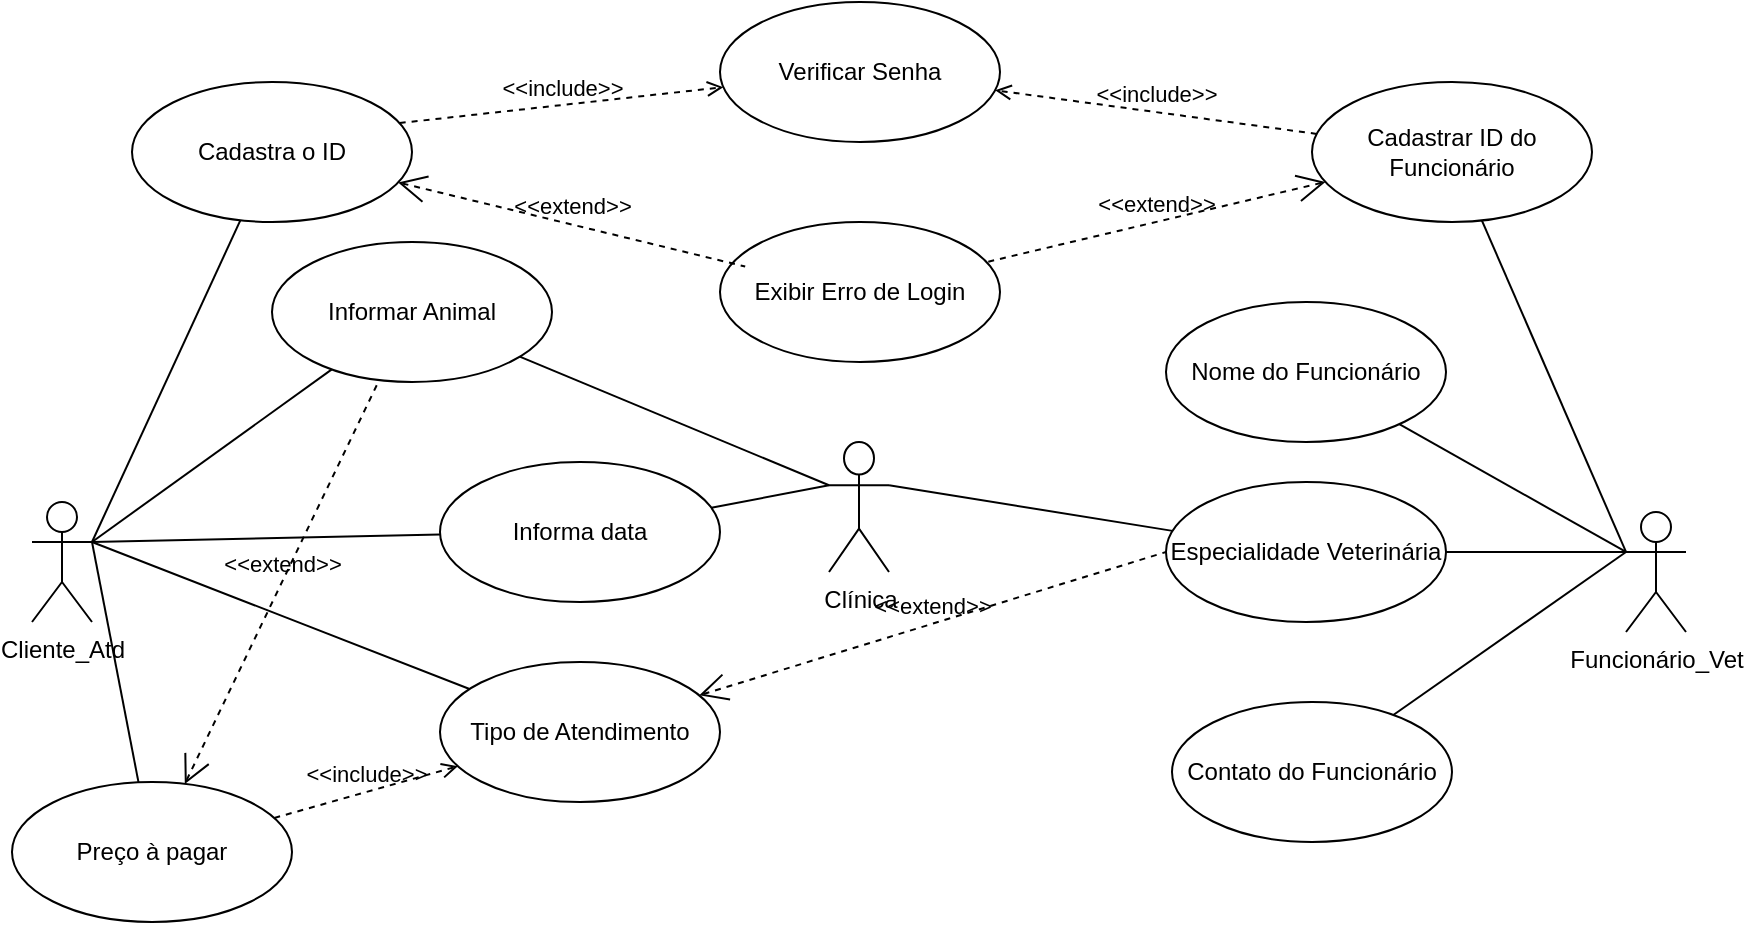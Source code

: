 <mxfile version="24.9.0">
  <diagram name="Página-1" id="lax2TqSj_1OO8DwIX88_">
    <mxGraphModel dx="2227" dy="1910" grid="1" gridSize="10" guides="1" tooltips="1" connect="1" arrows="1" fold="1" page="1" pageScale="1" pageWidth="827" pageHeight="1169" math="0" shadow="0">
      <root>
        <mxCell id="0" />
        <mxCell id="1" parent="0" />
        <mxCell id="YvFbRYoNOdCVoG-_Of37-11" style="rounded=0;orthogonalLoop=1;jettySize=auto;html=1;exitX=1;exitY=0.333;exitDx=0;exitDy=0;exitPerimeter=0;endArrow=none;endFill=0;" edge="1" parent="1" source="YvFbRYoNOdCVoG-_Of37-1" target="YvFbRYoNOdCVoG-_Of37-2">
          <mxGeometry relative="1" as="geometry" />
        </mxCell>
        <mxCell id="YvFbRYoNOdCVoG-_Of37-12" style="rounded=0;orthogonalLoop=1;jettySize=auto;html=1;exitX=1;exitY=0.333;exitDx=0;exitDy=0;exitPerimeter=0;endArrow=none;endFill=0;" edge="1" parent="1" source="YvFbRYoNOdCVoG-_Of37-1" target="YvFbRYoNOdCVoG-_Of37-6">
          <mxGeometry relative="1" as="geometry" />
        </mxCell>
        <mxCell id="YvFbRYoNOdCVoG-_Of37-13" style="rounded=0;orthogonalLoop=1;jettySize=auto;html=1;exitX=1;exitY=0.333;exitDx=0;exitDy=0;exitPerimeter=0;endArrow=none;endFill=0;" edge="1" parent="1" source="YvFbRYoNOdCVoG-_Of37-1" target="YvFbRYoNOdCVoG-_Of37-7">
          <mxGeometry relative="1" as="geometry" />
        </mxCell>
        <mxCell id="YvFbRYoNOdCVoG-_Of37-14" style="rounded=0;orthogonalLoop=1;jettySize=auto;html=1;exitX=1;exitY=0.333;exitDx=0;exitDy=0;exitPerimeter=0;endArrow=none;endFill=0;" edge="1" parent="1" source="YvFbRYoNOdCVoG-_Of37-1" target="YvFbRYoNOdCVoG-_Of37-8">
          <mxGeometry relative="1" as="geometry" />
        </mxCell>
        <mxCell id="YvFbRYoNOdCVoG-_Of37-16" style="rounded=0;orthogonalLoop=1;jettySize=auto;html=1;exitX=1;exitY=0.333;exitDx=0;exitDy=0;exitPerimeter=0;endArrow=none;endFill=0;" edge="1" parent="1" source="YvFbRYoNOdCVoG-_Of37-1" target="YvFbRYoNOdCVoG-_Of37-15">
          <mxGeometry relative="1" as="geometry" />
        </mxCell>
        <mxCell id="YvFbRYoNOdCVoG-_Of37-1" value="Cliente_Atd&lt;div&gt;&lt;br&gt;&lt;/div&gt;" style="shape=umlActor;html=1;verticalLabelPosition=bottom;verticalAlign=top;align=center;" vertex="1" parent="1">
          <mxGeometry y="230" width="30" height="60" as="geometry" />
        </mxCell>
        <mxCell id="YvFbRYoNOdCVoG-_Of37-2" value="Cadastra o ID" style="ellipse;whiteSpace=wrap;html=1;" vertex="1" parent="1">
          <mxGeometry x="50" y="20" width="140" height="70" as="geometry" />
        </mxCell>
        <mxCell id="YvFbRYoNOdCVoG-_Of37-19" style="rounded=0;orthogonalLoop=1;jettySize=auto;html=1;exitX=0;exitY=0.333;exitDx=0;exitDy=0;exitPerimeter=0;endArrow=none;endFill=0;" edge="1" parent="1" source="YvFbRYoNOdCVoG-_Of37-4" target="YvFbRYoNOdCVoG-_Of37-5">
          <mxGeometry relative="1" as="geometry" />
        </mxCell>
        <mxCell id="YvFbRYoNOdCVoG-_Of37-20" style="rounded=0;orthogonalLoop=1;jettySize=auto;html=1;exitX=0;exitY=0.333;exitDx=0;exitDy=0;exitPerimeter=0;endArrow=none;endFill=0;" edge="1" parent="1" source="YvFbRYoNOdCVoG-_Of37-4" target="YvFbRYoNOdCVoG-_Of37-9">
          <mxGeometry relative="1" as="geometry" />
        </mxCell>
        <mxCell id="YvFbRYoNOdCVoG-_Of37-21" style="rounded=0;orthogonalLoop=1;jettySize=auto;html=1;exitX=0;exitY=0.333;exitDx=0;exitDy=0;exitPerimeter=0;endArrow=none;endFill=0;" edge="1" parent="1" source="YvFbRYoNOdCVoG-_Of37-4" target="YvFbRYoNOdCVoG-_Of37-10">
          <mxGeometry relative="1" as="geometry" />
        </mxCell>
        <mxCell id="YvFbRYoNOdCVoG-_Of37-22" style="rounded=0;orthogonalLoop=1;jettySize=auto;html=1;exitX=0;exitY=0.333;exitDx=0;exitDy=0;exitPerimeter=0;endArrow=none;endFill=0;" edge="1" parent="1" source="YvFbRYoNOdCVoG-_Of37-4" target="YvFbRYoNOdCVoG-_Of37-17">
          <mxGeometry relative="1" as="geometry" />
        </mxCell>
        <mxCell id="YvFbRYoNOdCVoG-_Of37-4" value="Funcionário_Vet&lt;div&gt;&lt;br&gt;&lt;/div&gt;" style="shape=umlActor;html=1;verticalLabelPosition=bottom;verticalAlign=top;align=center;" vertex="1" parent="1">
          <mxGeometry x="797" y="235" width="30" height="60" as="geometry" />
        </mxCell>
        <mxCell id="YvFbRYoNOdCVoG-_Of37-5" value="Cadastrar ID do Funcionário" style="ellipse;whiteSpace=wrap;html=1;" vertex="1" parent="1">
          <mxGeometry x="640" y="20" width="140" height="70" as="geometry" />
        </mxCell>
        <mxCell id="YvFbRYoNOdCVoG-_Of37-6" value="Informar Animal" style="ellipse;whiteSpace=wrap;html=1;" vertex="1" parent="1">
          <mxGeometry x="120" y="100" width="140" height="70" as="geometry" />
        </mxCell>
        <mxCell id="YvFbRYoNOdCVoG-_Of37-7" value="Informa data" style="ellipse;whiteSpace=wrap;html=1;" vertex="1" parent="1">
          <mxGeometry x="204" y="210" width="140" height="70" as="geometry" />
        </mxCell>
        <mxCell id="YvFbRYoNOdCVoG-_Of37-8" value="Tipo de A&lt;span style=&quot;background-color: initial;&quot;&gt;tendimento&lt;/span&gt;" style="ellipse;whiteSpace=wrap;html=1;" vertex="1" parent="1">
          <mxGeometry x="204" y="310" width="140" height="70" as="geometry" />
        </mxCell>
        <mxCell id="YvFbRYoNOdCVoG-_Of37-9" value="Nome do Funcionário" style="ellipse;whiteSpace=wrap;html=1;" vertex="1" parent="1">
          <mxGeometry x="567" y="130" width="140" height="70" as="geometry" />
        </mxCell>
        <mxCell id="YvFbRYoNOdCVoG-_Of37-10" value="Especialidade Veterinária" style="ellipse;whiteSpace=wrap;html=1;" vertex="1" parent="1">
          <mxGeometry x="567" y="220" width="140" height="70" as="geometry" />
        </mxCell>
        <mxCell id="YvFbRYoNOdCVoG-_Of37-15" value="Preço à pagar" style="ellipse;whiteSpace=wrap;html=1;" vertex="1" parent="1">
          <mxGeometry x="-10" y="370" width="140" height="70" as="geometry" />
        </mxCell>
        <mxCell id="YvFbRYoNOdCVoG-_Of37-17" value="Contato do Funcionário" style="ellipse;whiteSpace=wrap;html=1;" vertex="1" parent="1">
          <mxGeometry x="570" y="330" width="140" height="70" as="geometry" />
        </mxCell>
        <mxCell id="YvFbRYoNOdCVoG-_Of37-23" value="&amp;lt;&amp;lt;include&amp;gt;&amp;gt;" style="edgeStyle=none;html=1;endArrow=open;verticalAlign=bottom;dashed=1;labelBackgroundColor=none;rounded=0;" edge="1" parent="1" source="YvFbRYoNOdCVoG-_Of37-15" target="YvFbRYoNOdCVoG-_Of37-8">
          <mxGeometry width="160" relative="1" as="geometry">
            <mxPoint x="180" y="200" as="sourcePoint" />
            <mxPoint x="230" y="440" as="targetPoint" />
          </mxGeometry>
        </mxCell>
        <mxCell id="YvFbRYoNOdCVoG-_Of37-32" style="rounded=0;orthogonalLoop=1;jettySize=auto;html=1;exitX=0;exitY=0.333;exitDx=0;exitDy=0;exitPerimeter=0;endArrow=none;endFill=0;" edge="1" parent="1" source="YvFbRYoNOdCVoG-_Of37-24" target="YvFbRYoNOdCVoG-_Of37-7">
          <mxGeometry relative="1" as="geometry" />
        </mxCell>
        <mxCell id="YvFbRYoNOdCVoG-_Of37-34" style="rounded=0;orthogonalLoop=1;jettySize=auto;html=1;exitX=0;exitY=0.333;exitDx=0;exitDy=0;exitPerimeter=0;endArrow=none;endFill=0;" edge="1" parent="1" source="YvFbRYoNOdCVoG-_Of37-24" target="YvFbRYoNOdCVoG-_Of37-6">
          <mxGeometry relative="1" as="geometry" />
        </mxCell>
        <mxCell id="YvFbRYoNOdCVoG-_Of37-35" style="rounded=0;orthogonalLoop=1;jettySize=auto;html=1;exitX=1;exitY=0.333;exitDx=0;exitDy=0;exitPerimeter=0;endArrow=none;endFill=0;" edge="1" parent="1" source="YvFbRYoNOdCVoG-_Of37-24" target="YvFbRYoNOdCVoG-_Of37-10">
          <mxGeometry relative="1" as="geometry" />
        </mxCell>
        <mxCell id="YvFbRYoNOdCVoG-_Of37-24" value="Clínica&lt;div&gt;&lt;br&gt;&lt;/div&gt;" style="shape=umlActor;html=1;verticalLabelPosition=bottom;verticalAlign=top;align=center;" vertex="1" parent="1">
          <mxGeometry x="398.5" y="200" width="30" height="65" as="geometry" />
        </mxCell>
        <mxCell id="YvFbRYoNOdCVoG-_Of37-27" value="&amp;lt;&amp;lt;extend&amp;gt;&amp;gt;" style="edgeStyle=none;html=1;startArrow=open;endArrow=none;startSize=12;verticalAlign=bottom;dashed=1;labelBackgroundColor=none;rounded=0;entryX=0;entryY=0.5;entryDx=0;entryDy=0;" edge="1" parent="1" source="YvFbRYoNOdCVoG-_Of37-8" target="YvFbRYoNOdCVoG-_Of37-10">
          <mxGeometry width="160" relative="1" as="geometry">
            <mxPoint x="360" y="300" as="sourcePoint" />
            <mxPoint x="520" y="300" as="targetPoint" />
          </mxGeometry>
        </mxCell>
        <mxCell id="YvFbRYoNOdCVoG-_Of37-28" value="Verificar Senha" style="ellipse;whiteSpace=wrap;html=1;" vertex="1" parent="1">
          <mxGeometry x="344" y="-20" width="140" height="70" as="geometry" />
        </mxCell>
        <mxCell id="YvFbRYoNOdCVoG-_Of37-29" value="Exibir Erro de Login" style="ellipse;whiteSpace=wrap;html=1;" vertex="1" parent="1">
          <mxGeometry x="344" y="90" width="140" height="70" as="geometry" />
        </mxCell>
        <mxCell id="YvFbRYoNOdCVoG-_Of37-30" value="&amp;lt;&amp;lt;include&amp;gt;&amp;gt;" style="edgeStyle=none;html=1;endArrow=open;verticalAlign=bottom;dashed=1;labelBackgroundColor=none;rounded=0;exitX=0.956;exitY=0.293;exitDx=0;exitDy=0;exitPerimeter=0;" edge="1" parent="1" source="YvFbRYoNOdCVoG-_Of37-2" target="YvFbRYoNOdCVoG-_Of37-28">
          <mxGeometry width="160" relative="1" as="geometry">
            <mxPoint x="80" y="30" as="sourcePoint" />
            <mxPoint x="240" y="30" as="targetPoint" />
          </mxGeometry>
        </mxCell>
        <mxCell id="YvFbRYoNOdCVoG-_Of37-31" value="&amp;lt;&amp;lt;extend&amp;gt;&amp;gt;" style="edgeStyle=none;html=1;startArrow=open;endArrow=none;startSize=12;verticalAlign=bottom;dashed=1;labelBackgroundColor=none;rounded=0;entryX=0.09;entryY=0.318;entryDx=0;entryDy=0;entryPerimeter=0;" edge="1" parent="1" source="YvFbRYoNOdCVoG-_Of37-2" target="YvFbRYoNOdCVoG-_Of37-29">
          <mxGeometry width="160" relative="1" as="geometry">
            <mxPoint x="160" y="95" as="sourcePoint" />
            <mxPoint x="337.14" y="117.15" as="targetPoint" />
          </mxGeometry>
        </mxCell>
        <mxCell id="YvFbRYoNOdCVoG-_Of37-33" value="&amp;lt;&amp;lt;extend&amp;gt;&amp;gt;" style="edgeStyle=none;html=1;startArrow=open;endArrow=none;startSize=12;verticalAlign=bottom;dashed=1;labelBackgroundColor=none;rounded=0;" edge="1" parent="1" source="YvFbRYoNOdCVoG-_Of37-15" target="YvFbRYoNOdCVoG-_Of37-6">
          <mxGeometry width="160" relative="1" as="geometry">
            <mxPoint x="-110" y="220" as="sourcePoint" />
            <mxPoint x="50" y="220" as="targetPoint" />
          </mxGeometry>
        </mxCell>
        <mxCell id="YvFbRYoNOdCVoG-_Of37-36" value="&amp;lt;&amp;lt;include&amp;gt;&amp;gt;" style="edgeStyle=none;html=1;endArrow=open;verticalAlign=bottom;dashed=1;labelBackgroundColor=none;rounded=0;" edge="1" parent="1" source="YvFbRYoNOdCVoG-_Of37-5" target="YvFbRYoNOdCVoG-_Of37-28">
          <mxGeometry width="160" relative="1" as="geometry">
            <mxPoint x="550" y="50" as="sourcePoint" />
            <mxPoint x="710" y="50" as="targetPoint" />
          </mxGeometry>
        </mxCell>
        <mxCell id="YvFbRYoNOdCVoG-_Of37-37" value="&amp;lt;&amp;lt;extend&amp;gt;&amp;gt;" style="edgeStyle=none;html=1;startArrow=open;endArrow=none;startSize=12;verticalAlign=bottom;dashed=1;labelBackgroundColor=none;rounded=0;" edge="1" parent="1" source="YvFbRYoNOdCVoG-_Of37-5" target="YvFbRYoNOdCVoG-_Of37-29">
          <mxGeometry width="160" relative="1" as="geometry">
            <mxPoint x="480" y="200" as="sourcePoint" />
            <mxPoint x="640" y="200" as="targetPoint" />
          </mxGeometry>
        </mxCell>
      </root>
    </mxGraphModel>
  </diagram>
</mxfile>
